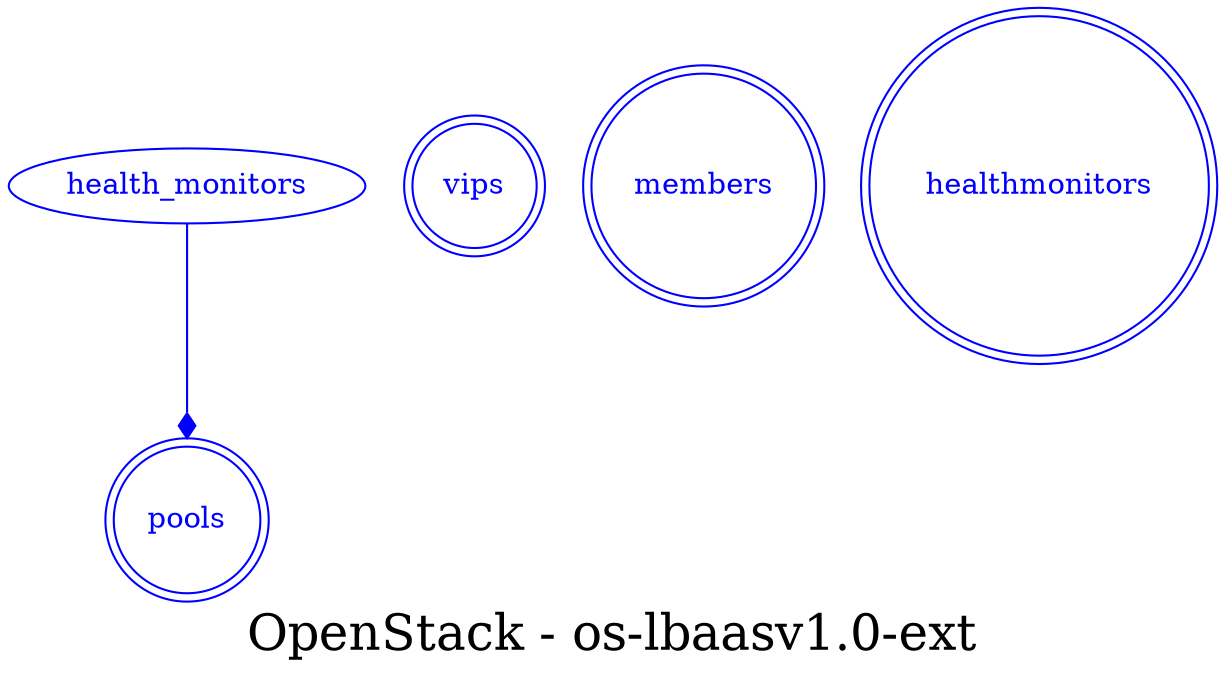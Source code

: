 digraph LexiconGraph {
graph[label="OpenStack - os-lbaasv1.0-ext", fontsize=24]
splines=true
"pools" [color=blue, fontcolor=blue, shape=doublecircle]
"vips" [color=blue, fontcolor=blue, shape=doublecircle]
"members" [color=blue, fontcolor=blue, shape=doublecircle]
"healthmonitors" [color=blue, fontcolor=blue, shape=doublecircle]
"health_monitors" -> "pools" [color=blue, fontcolor=blue, arrowhead=diamond, arrowtail=none]
"health_monitors" [color=blue, fontcolor=blue, shape=ellipse]
}
